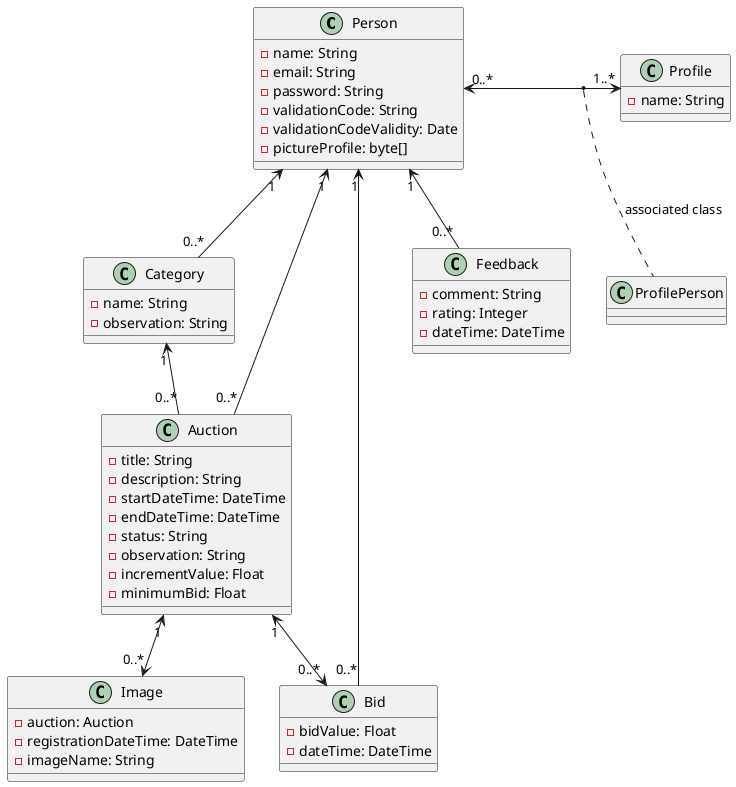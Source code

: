 @startuml
class Person {
    - name: String
    - email: String
    - password: String
    - validationCode: String
    - validationCodeValidity: Date
    - pictureProfile: byte[]
}

class Profile {
    - name: String
}

class Category {
    - name: String
    - observation: String
}

class Auction {
    - title: String
    - description: String
    - startDateTime: DateTime
    - endDateTime: DateTime
    - status: String
    - observation: String
    - incrementValue: Float
    - minimumBid: Float
}

class Image {
    - auction: Auction
    - registrationDateTime: DateTime
    - imageName: String
}

class Bid {
    - bidValue: Float
    - dateTime: DateTime
}

class Feedback {
    - comment: String
    - rating: Integer
    - dateTime: DateTime
}

class ProfilePerson {

}
 
/' Person "1" -- "0..*" ProfilePerson : associated with
Profile "1" -- "0..*" ProfilePerson : associated with '/
Person "0..*" <-> "1..*" Profile
(Person, Profile) .. ProfilePerson : associated class
Category "1" <-- "0..*" Auction
Person "1" <-- "0..*" Auction
Auction "1" <--> "0..*" Image
Auction "1" <--> "0..*" Bid
Person "1" <-- "0..*" Bid
Person "1" <-- "0..*" Feedback
Person "1" <-- "0..*" Category
@enduml
